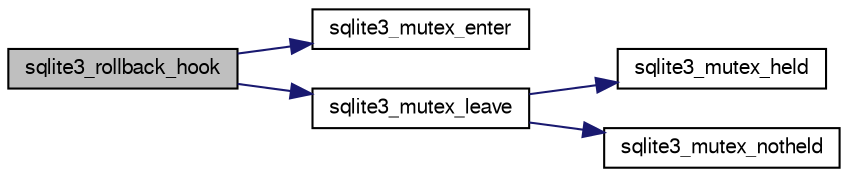 digraph "sqlite3_rollback_hook"
{
  edge [fontname="FreeSans",fontsize="10",labelfontname="FreeSans",labelfontsize="10"];
  node [fontname="FreeSans",fontsize="10",shape=record];
  rankdir="LR";
  Node79358 [label="sqlite3_rollback_hook",height=0.2,width=0.4,color="black", fillcolor="grey75", style="filled", fontcolor="black"];
  Node79358 -> Node79359 [color="midnightblue",fontsize="10",style="solid",fontname="FreeSans"];
  Node79359 [label="sqlite3_mutex_enter",height=0.2,width=0.4,color="black", fillcolor="white", style="filled",URL="$sqlite3_8c.html#a1c12cde690bd89f104de5cbad12a6bf5"];
  Node79358 -> Node79360 [color="midnightblue",fontsize="10",style="solid",fontname="FreeSans"];
  Node79360 [label="sqlite3_mutex_leave",height=0.2,width=0.4,color="black", fillcolor="white", style="filled",URL="$sqlite3_8c.html#a5838d235601dbd3c1fa993555c6bcc93"];
  Node79360 -> Node79361 [color="midnightblue",fontsize="10",style="solid",fontname="FreeSans"];
  Node79361 [label="sqlite3_mutex_held",height=0.2,width=0.4,color="black", fillcolor="white", style="filled",URL="$sqlite3_8c.html#acf77da68932b6bc163c5e68547ecc3e7"];
  Node79360 -> Node79362 [color="midnightblue",fontsize="10",style="solid",fontname="FreeSans"];
  Node79362 [label="sqlite3_mutex_notheld",height=0.2,width=0.4,color="black", fillcolor="white", style="filled",URL="$sqlite3_8c.html#a83967c837c1c000d3b5adcfaa688f5dc"];
}
